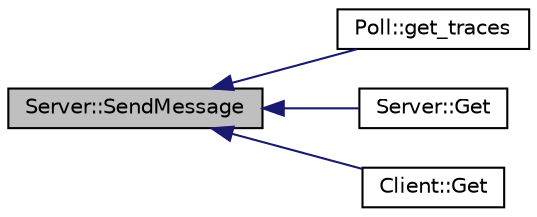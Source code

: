 digraph "Server::SendMessage"
{
  edge [fontname="Helvetica",fontsize="10",labelfontname="Helvetica",labelfontsize="10"];
  node [fontname="Helvetica",fontsize="10",shape=record];
  rankdir="LR";
  Node1 [label="Server::SendMessage",height=0.2,width=0.4,color="black", fillcolor="grey75", style="filled", fontcolor="black"];
  Node1 -> Node2 [dir="back",color="midnightblue",fontsize="10",style="solid",fontname="Helvetica"];
  Node2 [label="Poll::get_traces",height=0.2,width=0.4,color="black", fillcolor="white", style="filled",URL="$d6/db0/class_poll.html#a7bc77d04169be53d1a3553e0a55932d6",tooltip="Acquire raw traces from a pixie module. "];
  Node1 -> Node3 [dir="back",color="midnightblue",fontsize="10",style="solid",fontname="Helvetica"];
  Node3 [label="Server::Get",height=0.2,width=0.4,color="black", fillcolor="white", style="filled",URL="$dc/db6/class_server.html#a5de021f3be9993d7e050c58f64cd083a"];
  Node1 -> Node4 [dir="back",color="midnightblue",fontsize="10",style="solid",fontname="Helvetica"];
  Node4 [label="Client::Get",height=0.2,width=0.4,color="black", fillcolor="white", style="filled",URL="$d3/d7a/class_client.html#a7af74af1015f21528f63d6d9274b4b99"];
}
